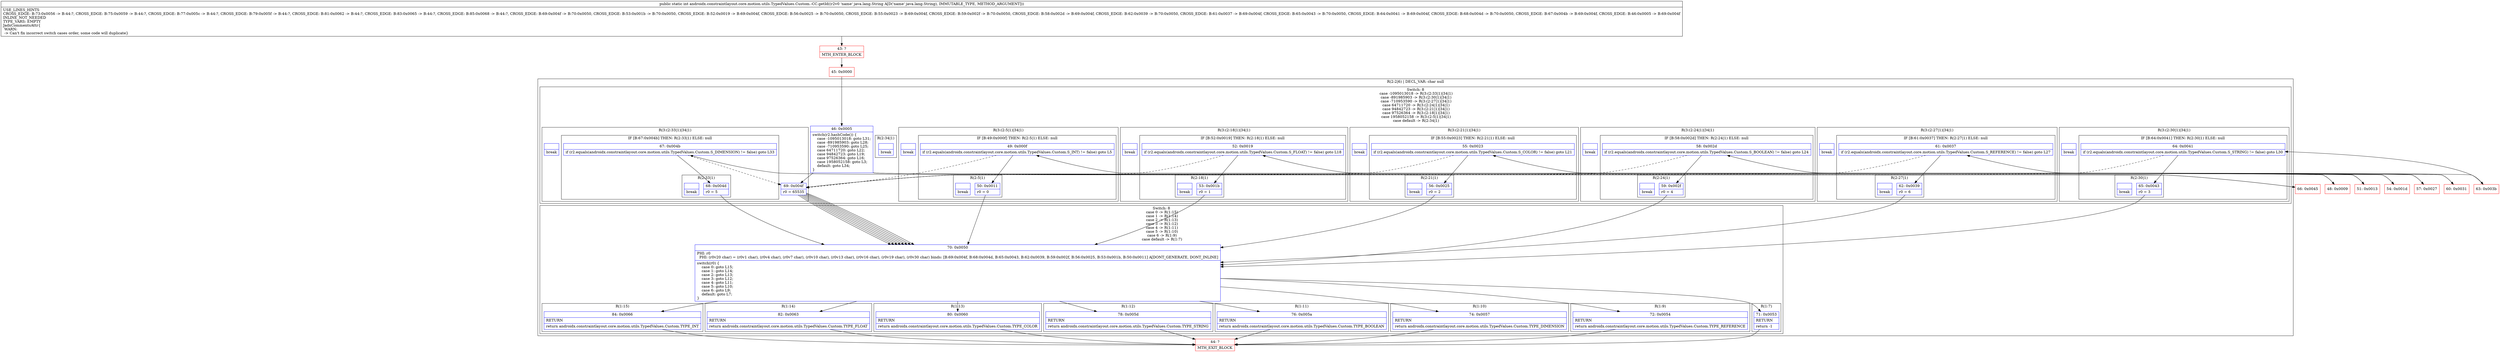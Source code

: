 digraph "CFG forandroidx.constraintlayout.core.motion.utils.TypedValues.Custom.\-CC.getId(Ljava\/lang\/String;)I" {
subgraph cluster_Region_63319888 {
label = "R(2:2|6) | DECL_VAR: char null\l";
node [shape=record,color=blue];
subgraph cluster_SwitchRegion_777315160 {
label = "Switch: 8
 case -1095013018 -> R(3:(2:33|1)|34|1)
 case -891985903 -> R(3:(2:30|1)|34|1)
 case -710953590 -> R(3:(2:27|1)|34|1)
 case 64711720 -> R(3:(2:24|1)|34|1)
 case 94842723 -> R(3:(2:21|1)|34|1)
 case 97526364 -> R(3:(2:18|1)|34|1)
 case 1958052158 -> R(3:(2:5|1)|34|1)
 case default -> R(2:34|1)";
node [shape=record,color=blue];
Node_46 [shape=record,label="{46\:\ 0x0005|switch(r2.hashCode()) \{\l    case \-1095013018: goto L31;\l    case \-891985903: goto L28;\l    case \-710953590: goto L25;\l    case 64711720: goto L22;\l    case 94842723: goto L19;\l    case 97526364: goto L16;\l    case 1958052158: goto L3;\l    default: goto L34;\l\}\l}"];
subgraph cluster_Region_1610115748 {
label = "R(3:(2:33|1)|34|1)";
node [shape=record,color=blue];
subgraph cluster_IfRegion_147811949 {
label = "IF [B:67:0x004b] THEN: R(2:33|1) ELSE: null";
node [shape=record,color=blue];
Node_67 [shape=record,label="{67\:\ 0x004b|if (r2.equals(androidx.constraintlayout.core.motion.utils.TypedValues.Custom.S_DIMENSION) != false) goto L33\l}"];
subgraph cluster_Region_1104345253 {
label = "R(2:33|1)";
node [shape=record,color=blue];
Node_68 [shape=record,label="{68\:\ 0x004d|r0 = 5\l}"];
Node_InsnContainer_497266031 [shape=record,label="{|break\l}"];
}
}
Node_69 [shape=record,label="{69\:\ 0x004f|r0 = 65535\l}"];
Node_InsnContainer_799915300 [shape=record,label="{|break\l}"];
}
subgraph cluster_Region_387213821 {
label = "R(3:(2:30|1)|34|1)";
node [shape=record,color=blue];
subgraph cluster_IfRegion_644531626 {
label = "IF [B:64:0x0041] THEN: R(2:30|1) ELSE: null";
node [shape=record,color=blue];
Node_64 [shape=record,label="{64\:\ 0x0041|if (r2.equals(androidx.constraintlayout.core.motion.utils.TypedValues.Custom.S_STRING) != false) goto L30\l}"];
subgraph cluster_Region_734225173 {
label = "R(2:30|1)";
node [shape=record,color=blue];
Node_65 [shape=record,label="{65\:\ 0x0043|r0 = 3\l}"];
Node_InsnContainer_1436908300 [shape=record,label="{|break\l}"];
}
}
Node_69 [shape=record,label="{69\:\ 0x004f|r0 = 65535\l}"];
Node_InsnContainer_1433234434 [shape=record,label="{|break\l}"];
}
subgraph cluster_Region_67046991 {
label = "R(3:(2:27|1)|34|1)";
node [shape=record,color=blue];
subgraph cluster_IfRegion_401325846 {
label = "IF [B:61:0x0037] THEN: R(2:27|1) ELSE: null";
node [shape=record,color=blue];
Node_61 [shape=record,label="{61\:\ 0x0037|if (r2.equals(androidx.constraintlayout.core.motion.utils.TypedValues.Custom.S_REFERENCE) != false) goto L27\l}"];
subgraph cluster_Region_228126183 {
label = "R(2:27|1)";
node [shape=record,color=blue];
Node_62 [shape=record,label="{62\:\ 0x0039|r0 = 6\l}"];
Node_InsnContainer_1742503892 [shape=record,label="{|break\l}"];
}
}
Node_69 [shape=record,label="{69\:\ 0x004f|r0 = 65535\l}"];
Node_InsnContainer_434046264 [shape=record,label="{|break\l}"];
}
subgraph cluster_Region_31872630 {
label = "R(3:(2:24|1)|34|1)";
node [shape=record,color=blue];
subgraph cluster_IfRegion_669804413 {
label = "IF [B:58:0x002d] THEN: R(2:24|1) ELSE: null";
node [shape=record,color=blue];
Node_58 [shape=record,label="{58\:\ 0x002d|if (r2.equals(androidx.constraintlayout.core.motion.utils.TypedValues.Custom.S_BOOLEAN) != false) goto L24\l}"];
subgraph cluster_Region_762134134 {
label = "R(2:24|1)";
node [shape=record,color=blue];
Node_59 [shape=record,label="{59\:\ 0x002f|r0 = 4\l}"];
Node_InsnContainer_1832218521 [shape=record,label="{|break\l}"];
}
}
Node_69 [shape=record,label="{69\:\ 0x004f|r0 = 65535\l}"];
Node_InsnContainer_1762893620 [shape=record,label="{|break\l}"];
}
subgraph cluster_Region_492282276 {
label = "R(3:(2:21|1)|34|1)";
node [shape=record,color=blue];
subgraph cluster_IfRegion_142909931 {
label = "IF [B:55:0x0023] THEN: R(2:21|1) ELSE: null";
node [shape=record,color=blue];
Node_55 [shape=record,label="{55\:\ 0x0023|if (r2.equals(androidx.constraintlayout.core.motion.utils.TypedValues.Custom.S_COLOR) != false) goto L21\l}"];
subgraph cluster_Region_2066545838 {
label = "R(2:21|1)";
node [shape=record,color=blue];
Node_56 [shape=record,label="{56\:\ 0x0025|r0 = 2\l}"];
Node_InsnContainer_1285027849 [shape=record,label="{|break\l}"];
}
}
Node_69 [shape=record,label="{69\:\ 0x004f|r0 = 65535\l}"];
Node_InsnContainer_169349029 [shape=record,label="{|break\l}"];
}
subgraph cluster_Region_691562610 {
label = "R(3:(2:18|1)|34|1)";
node [shape=record,color=blue];
subgraph cluster_IfRegion_2131221485 {
label = "IF [B:52:0x0019] THEN: R(2:18|1) ELSE: null";
node [shape=record,color=blue];
Node_52 [shape=record,label="{52\:\ 0x0019|if (r2.equals(androidx.constraintlayout.core.motion.utils.TypedValues.Custom.S_FLOAT) != false) goto L18\l}"];
subgraph cluster_Region_1263002389 {
label = "R(2:18|1)";
node [shape=record,color=blue];
Node_53 [shape=record,label="{53\:\ 0x001b|r0 = 1\l}"];
Node_InsnContainer_1386329631 [shape=record,label="{|break\l}"];
}
}
Node_69 [shape=record,label="{69\:\ 0x004f|r0 = 65535\l}"];
Node_InsnContainer_562383858 [shape=record,label="{|break\l}"];
}
subgraph cluster_Region_1380877932 {
label = "R(3:(2:5|1)|34|1)";
node [shape=record,color=blue];
subgraph cluster_IfRegion_1797922112 {
label = "IF [B:49:0x000f] THEN: R(2:5|1) ELSE: null";
node [shape=record,color=blue];
Node_49 [shape=record,label="{49\:\ 0x000f|if (r2.equals(androidx.constraintlayout.core.motion.utils.TypedValues.Custom.S_INT) != false) goto L5\l}"];
subgraph cluster_Region_33216591 {
label = "R(2:5|1)";
node [shape=record,color=blue];
Node_50 [shape=record,label="{50\:\ 0x0011|r0 = 0\l}"];
Node_InsnContainer_708017019 [shape=record,label="{|break\l}"];
}
}
Node_69 [shape=record,label="{69\:\ 0x004f|r0 = 65535\l}"];
Node_InsnContainer_1979527532 [shape=record,label="{|break\l}"];
}
subgraph cluster_Region_1638416309 {
label = "R(2:34|1)";
node [shape=record,color=blue];
Node_69 [shape=record,label="{69\:\ 0x004f|r0 = 65535\l}"];
Node_InsnContainer_2125217530 [shape=record,label="{|break\l}"];
}
}
subgraph cluster_SwitchRegion_1163394162 {
label = "Switch: 8
 case 0 -> R(1:15)
 case 1 -> R(1:14)
 case 2 -> R(1:13)
 case 3 -> R(1:12)
 case 4 -> R(1:11)
 case 5 -> R(1:10)
 case 6 -> R(1:9)
 case default -> R(1:7)";
node [shape=record,color=blue];
Node_70 [shape=record,label="{70\:\ 0x0050|PHI: r0 \l  PHI: (r0v20 char) = (r0v1 char), (r0v4 char), (r0v7 char), (r0v10 char), (r0v13 char), (r0v16 char), (r0v19 char), (r0v30 char) binds: [B:69:0x004f, B:68:0x004d, B:65:0x0043, B:62:0x0039, B:59:0x002f, B:56:0x0025, B:53:0x001b, B:50:0x0011] A[DONT_GENERATE, DONT_INLINE]\l|switch(r0) \{\l    case 0: goto L15;\l    case 1: goto L14;\l    case 2: goto L13;\l    case 3: goto L12;\l    case 4: goto L11;\l    case 5: goto L10;\l    case 6: goto L9;\l    default: goto L7;\l\}\l}"];
subgraph cluster_Region_1955507968 {
label = "R(1:15)";
node [shape=record,color=blue];
Node_84 [shape=record,label="{84\:\ 0x0066|RETURN\l|return androidx.constraintlayout.core.motion.utils.TypedValues.Custom.TYPE_INT\l}"];
}
subgraph cluster_Region_1751422636 {
label = "R(1:14)";
node [shape=record,color=blue];
Node_82 [shape=record,label="{82\:\ 0x0063|RETURN\l|return androidx.constraintlayout.core.motion.utils.TypedValues.Custom.TYPE_FLOAT\l}"];
}
subgraph cluster_Region_2006986420 {
label = "R(1:13)";
node [shape=record,color=blue];
Node_80 [shape=record,label="{80\:\ 0x0060|RETURN\l|return androidx.constraintlayout.core.motion.utils.TypedValues.Custom.TYPE_COLOR\l}"];
}
subgraph cluster_Region_225372254 {
label = "R(1:12)";
node [shape=record,color=blue];
Node_78 [shape=record,label="{78\:\ 0x005d|RETURN\l|return androidx.constraintlayout.core.motion.utils.TypedValues.Custom.TYPE_STRING\l}"];
}
subgraph cluster_Region_203006044 {
label = "R(1:11)";
node [shape=record,color=blue];
Node_76 [shape=record,label="{76\:\ 0x005a|RETURN\l|return androidx.constraintlayout.core.motion.utils.TypedValues.Custom.TYPE_BOOLEAN\l}"];
}
subgraph cluster_Region_1082427013 {
label = "R(1:10)";
node [shape=record,color=blue];
Node_74 [shape=record,label="{74\:\ 0x0057|RETURN\l|return androidx.constraintlayout.core.motion.utils.TypedValues.Custom.TYPE_DIMENSION\l}"];
}
subgraph cluster_Region_916968879 {
label = "R(1:9)";
node [shape=record,color=blue];
Node_72 [shape=record,label="{72\:\ 0x0054|RETURN\l|return androidx.constraintlayout.core.motion.utils.TypedValues.Custom.TYPE_REFERENCE\l}"];
}
subgraph cluster_Region_1282537277 {
label = "R(1:7)";
node [shape=record,color=blue];
Node_71 [shape=record,label="{71\:\ 0x0053|RETURN\l|return \-1\l}"];
}
}
}
Node_43 [shape=record,color=red,label="{43\:\ ?|MTH_ENTER_BLOCK\l}"];
Node_45 [shape=record,color=red,label="{45\:\ 0x0000}"];
Node_48 [shape=record,color=red,label="{48\:\ 0x0009}"];
Node_44 [shape=record,color=red,label="{44\:\ ?|MTH_EXIT_BLOCK\l}"];
Node_51 [shape=record,color=red,label="{51\:\ 0x0013}"];
Node_54 [shape=record,color=red,label="{54\:\ 0x001d}"];
Node_57 [shape=record,color=red,label="{57\:\ 0x0027}"];
Node_60 [shape=record,color=red,label="{60\:\ 0x0031}"];
Node_63 [shape=record,color=red,label="{63\:\ 0x003b}"];
Node_66 [shape=record,color=red,label="{66\:\ 0x0045}"];
MethodNode[shape=record,label="{public static int androidx.constraintlayout.core.motion.utils.TypedValues.Custom.\-CC.getId((r2v0 'name' java.lang.String A[D('name' java.lang.String), IMMUTABLE_TYPE, METHOD_ARGUMENT]))  | USE_LINES_HINTS\lCROSS_EDGE: B:73:0x0056 \-\> B:44:?, CROSS_EDGE: B:75:0x0059 \-\> B:44:?, CROSS_EDGE: B:77:0x005c \-\> B:44:?, CROSS_EDGE: B:79:0x005f \-\> B:44:?, CROSS_EDGE: B:81:0x0062 \-\> B:44:?, CROSS_EDGE: B:83:0x0065 \-\> B:44:?, CROSS_EDGE: B:85:0x0068 \-\> B:44:?, CROSS_EDGE: B:69:0x004f \-\> B:70:0x0050, CROSS_EDGE: B:53:0x001b \-\> B:70:0x0050, CROSS_EDGE: B:52:0x0019 \-\> B:69:0x004f, CROSS_EDGE: B:56:0x0025 \-\> B:70:0x0050, CROSS_EDGE: B:55:0x0023 \-\> B:69:0x004f, CROSS_EDGE: B:59:0x002f \-\> B:70:0x0050, CROSS_EDGE: B:58:0x002d \-\> B:69:0x004f, CROSS_EDGE: B:62:0x0039 \-\> B:70:0x0050, CROSS_EDGE: B:61:0x0037 \-\> B:69:0x004f, CROSS_EDGE: B:65:0x0043 \-\> B:70:0x0050, CROSS_EDGE: B:64:0x0041 \-\> B:69:0x004f, CROSS_EDGE: B:68:0x004d \-\> B:70:0x0050, CROSS_EDGE: B:67:0x004b \-\> B:69:0x004f, CROSS_EDGE: B:46:0x0005 \-\> B:69:0x004f\lINLINE_NOT_NEEDED\lTYPE_VARS: EMPTY\lJadxCommentsAttr\{\l WARN: \l \-\> Can't fix incorrect switch cases order, some code will duplicate\}\l}"];
MethodNode -> Node_43;Node_46 -> Node_48;
Node_46 -> Node_51;
Node_46 -> Node_54;
Node_46 -> Node_57;
Node_46 -> Node_60;
Node_46 -> Node_63;
Node_46 -> Node_66;
Node_46 -> Node_69;
Node_67 -> Node_68;
Node_67 -> Node_69[style=dashed];
Node_68 -> Node_70;
Node_69 -> Node_70;
Node_64 -> Node_65;
Node_64 -> Node_69[style=dashed];
Node_65 -> Node_70;
Node_69 -> Node_70;
Node_61 -> Node_62;
Node_61 -> Node_69[style=dashed];
Node_62 -> Node_70;
Node_69 -> Node_70;
Node_58 -> Node_59;
Node_58 -> Node_69[style=dashed];
Node_59 -> Node_70;
Node_69 -> Node_70;
Node_55 -> Node_56;
Node_55 -> Node_69[style=dashed];
Node_56 -> Node_70;
Node_69 -> Node_70;
Node_52 -> Node_53;
Node_52 -> Node_69[style=dashed];
Node_53 -> Node_70;
Node_69 -> Node_70;
Node_49 -> Node_50;
Node_49 -> Node_69[style=dashed];
Node_50 -> Node_70;
Node_69 -> Node_70;
Node_69 -> Node_70;
Node_70 -> Node_71;
Node_70 -> Node_72;
Node_70 -> Node_74;
Node_70 -> Node_76;
Node_70 -> Node_78;
Node_70 -> Node_80;
Node_70 -> Node_82;
Node_70 -> Node_84;
Node_84 -> Node_44;
Node_82 -> Node_44;
Node_80 -> Node_44;
Node_78 -> Node_44;
Node_76 -> Node_44;
Node_74 -> Node_44;
Node_72 -> Node_44;
Node_71 -> Node_44;
Node_43 -> Node_45;
Node_45 -> Node_46;
Node_48 -> Node_49;
Node_51 -> Node_52;
Node_54 -> Node_55;
Node_57 -> Node_58;
Node_60 -> Node_61;
Node_63 -> Node_64;
Node_66 -> Node_67;
}

